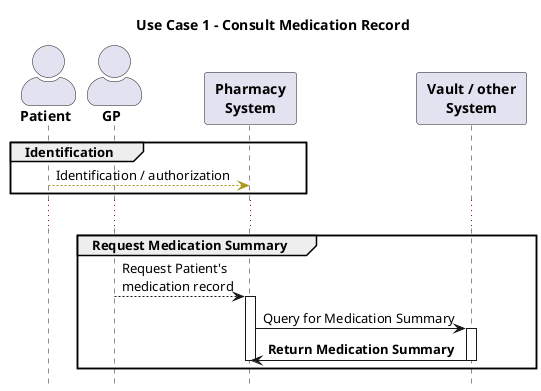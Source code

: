 @startuml
title Use Case 1 - Consult Medication Record
skinparam actorStyle awesome

hide footbox

'!include ./style.iuml

actor "**Patient**" as P
actor "**GP**" as GP
Participant " **Pharmacy** \n  **System**  " as PIS
Participant " **Vault / other** \n  **System**  " as V

group Identification
P -[#A92]-> PIS : Identification / authorization
end
...

group Request Medication Summary
GP --> PIS : Request Patient's\nmedication record 
activate PIS
PIS -> V : Query for Medication Summary
activate V
PIS <- V : **Return Medication Summary**
deactivate V
deactivate PIS
end


@enduml
